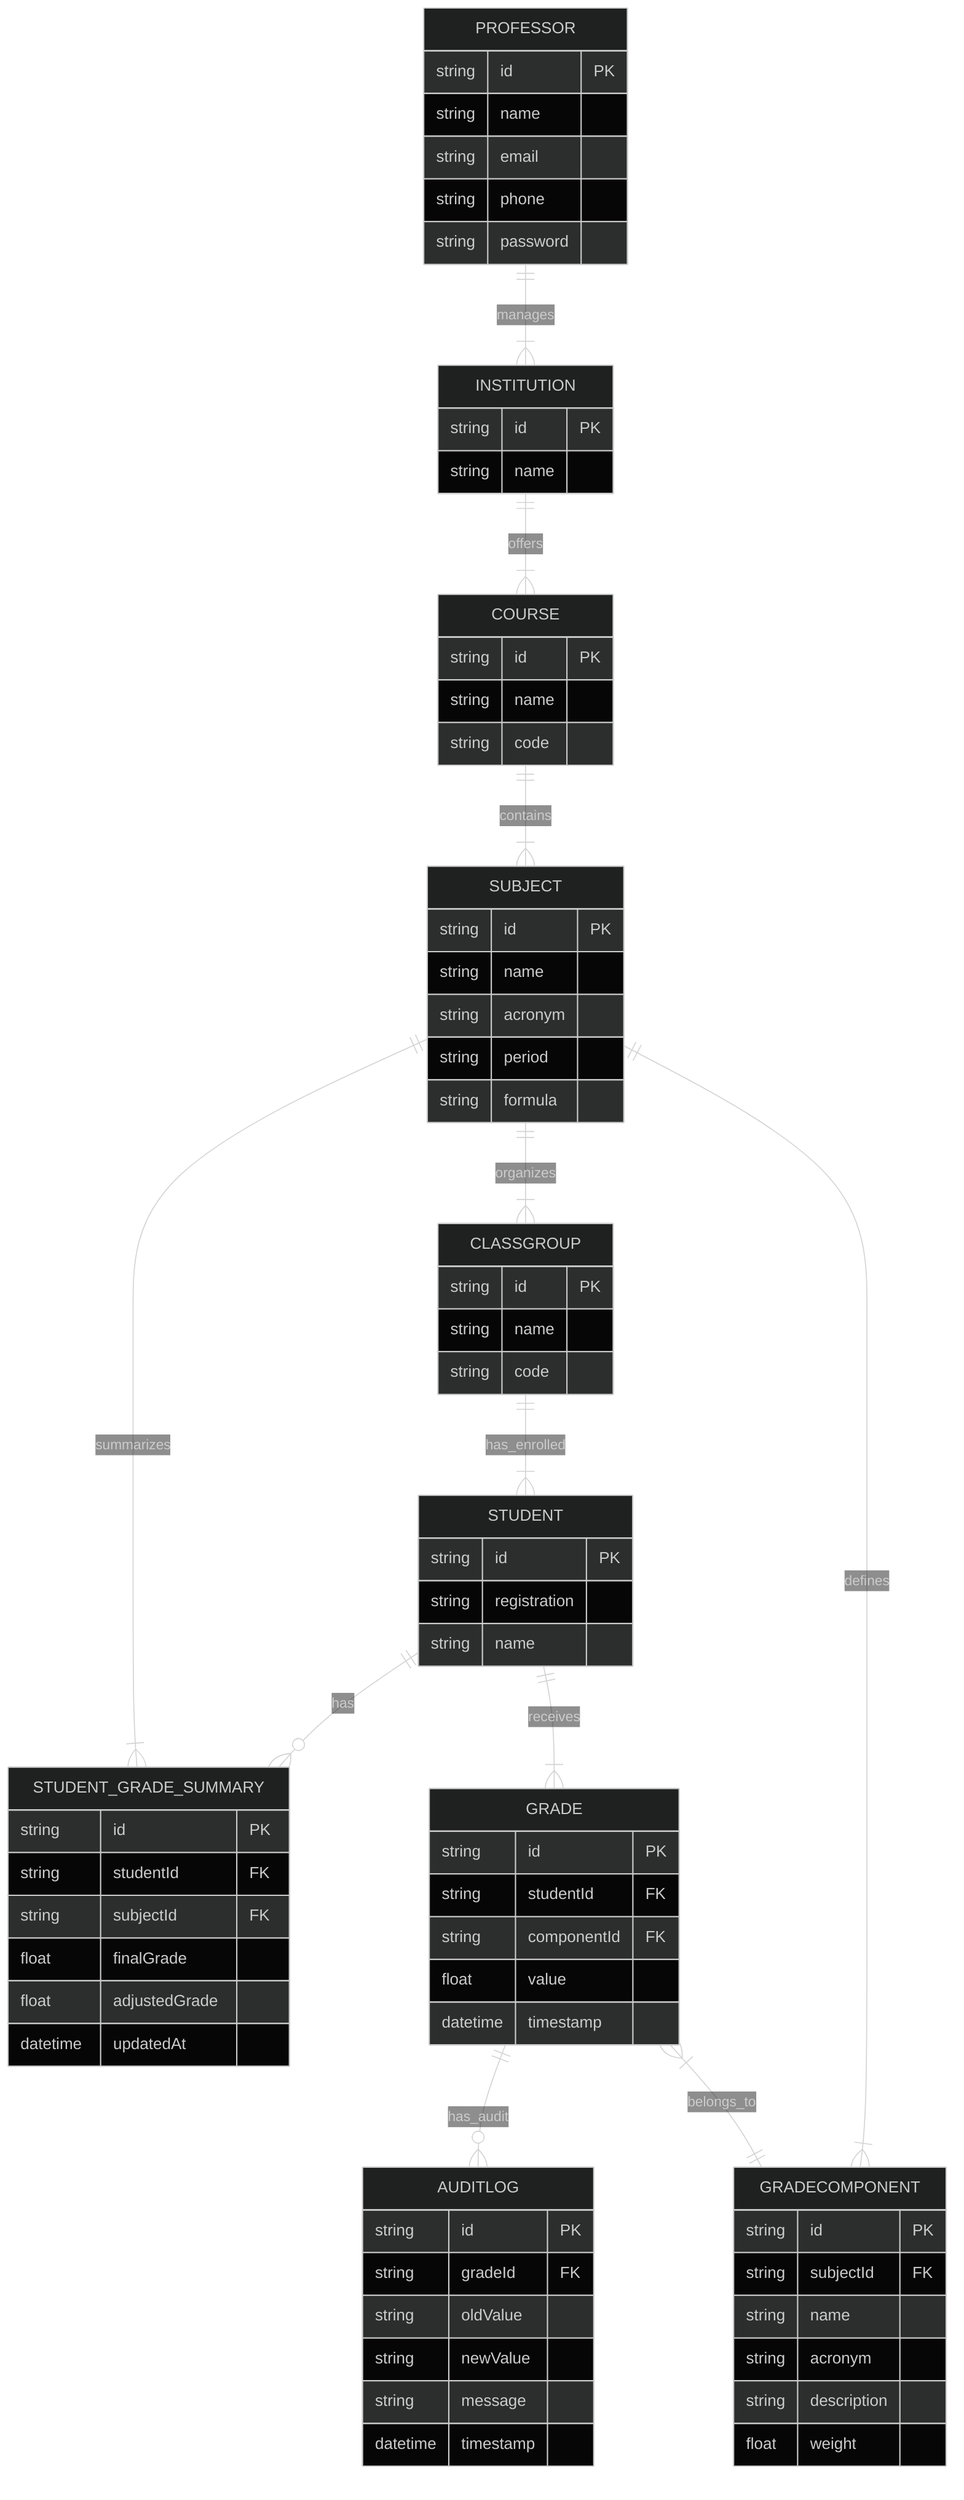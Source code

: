 ---
config:
  theme: dark
---
erDiagram
	direction TB
	PROFESSOR {
		string id PK ""  
		string name  ""  
		string email  ""  
		string phone  ""  
		string password  ""  
	}
	INSTITUTION {
		string id PK ""  
		string name  ""  
	}
	COURSE {
		string id PK ""  
		string name  ""  
		string code  ""  
	}
	SUBJECT {
		string id PK ""  
		string name  ""  
		string acronym  ""  
		string period  ""  
		string formula  ""  
	}
	CLASSGROUP {
		string id PK ""  
		string name  ""  
		string code  ""  
	}
	STUDENT {
		string id PK ""  
		string registration  ""  
		string name  ""  
	}
	STUDENT_GRADE_SUMMARY {
		string id PK ""  
		string studentId FK ""  
		string subjectId FK ""  
		float finalGrade  ""  
		float adjustedGrade  ""  
		datetime updatedAt  ""  
	}
	GRADECOMPONENT {
		string id PK ""  
		string subjectId FK ""  
		string name  ""  
		string acronym  ""  
		string description  ""  
		float weight  ""  
	}
	GRADE {
		string id PK ""  
		string studentId FK ""  
		string componentId FK ""  
		float value  ""  
		datetime timestamp  ""  
	}
	AUDITLOG {
		string id PK ""  
		string gradeId FK ""  
		string oldValue  ""  
		string newValue  ""  
		string message  ""  
		datetime timestamp  ""  
	}

	PROFESSOR||--|{INSTITUTION:"manages"
	INSTITUTION||--|{COURSE:"offers"
	COURSE||--|{SUBJECT:"contains"
	SUBJECT||--|{CLASSGROUP:"organizes"
	CLASSGROUP||--|{STUDENT:"has_enrolled"
	SUBJECT||--|{GRADECOMPONENT:"defines"
	STUDENT||--|{GRADE:"receives"
	GRADE||--o{AUDITLOG:"has_audit"
	GRADE}|--||GRADECOMPONENT:"belongs_to"
	STUDENT||--o{STUDENT_GRADE_SUMMARY:"has"
	SUBJECT||--|{STUDENT_GRADE_SUMMARY:"summarizes"